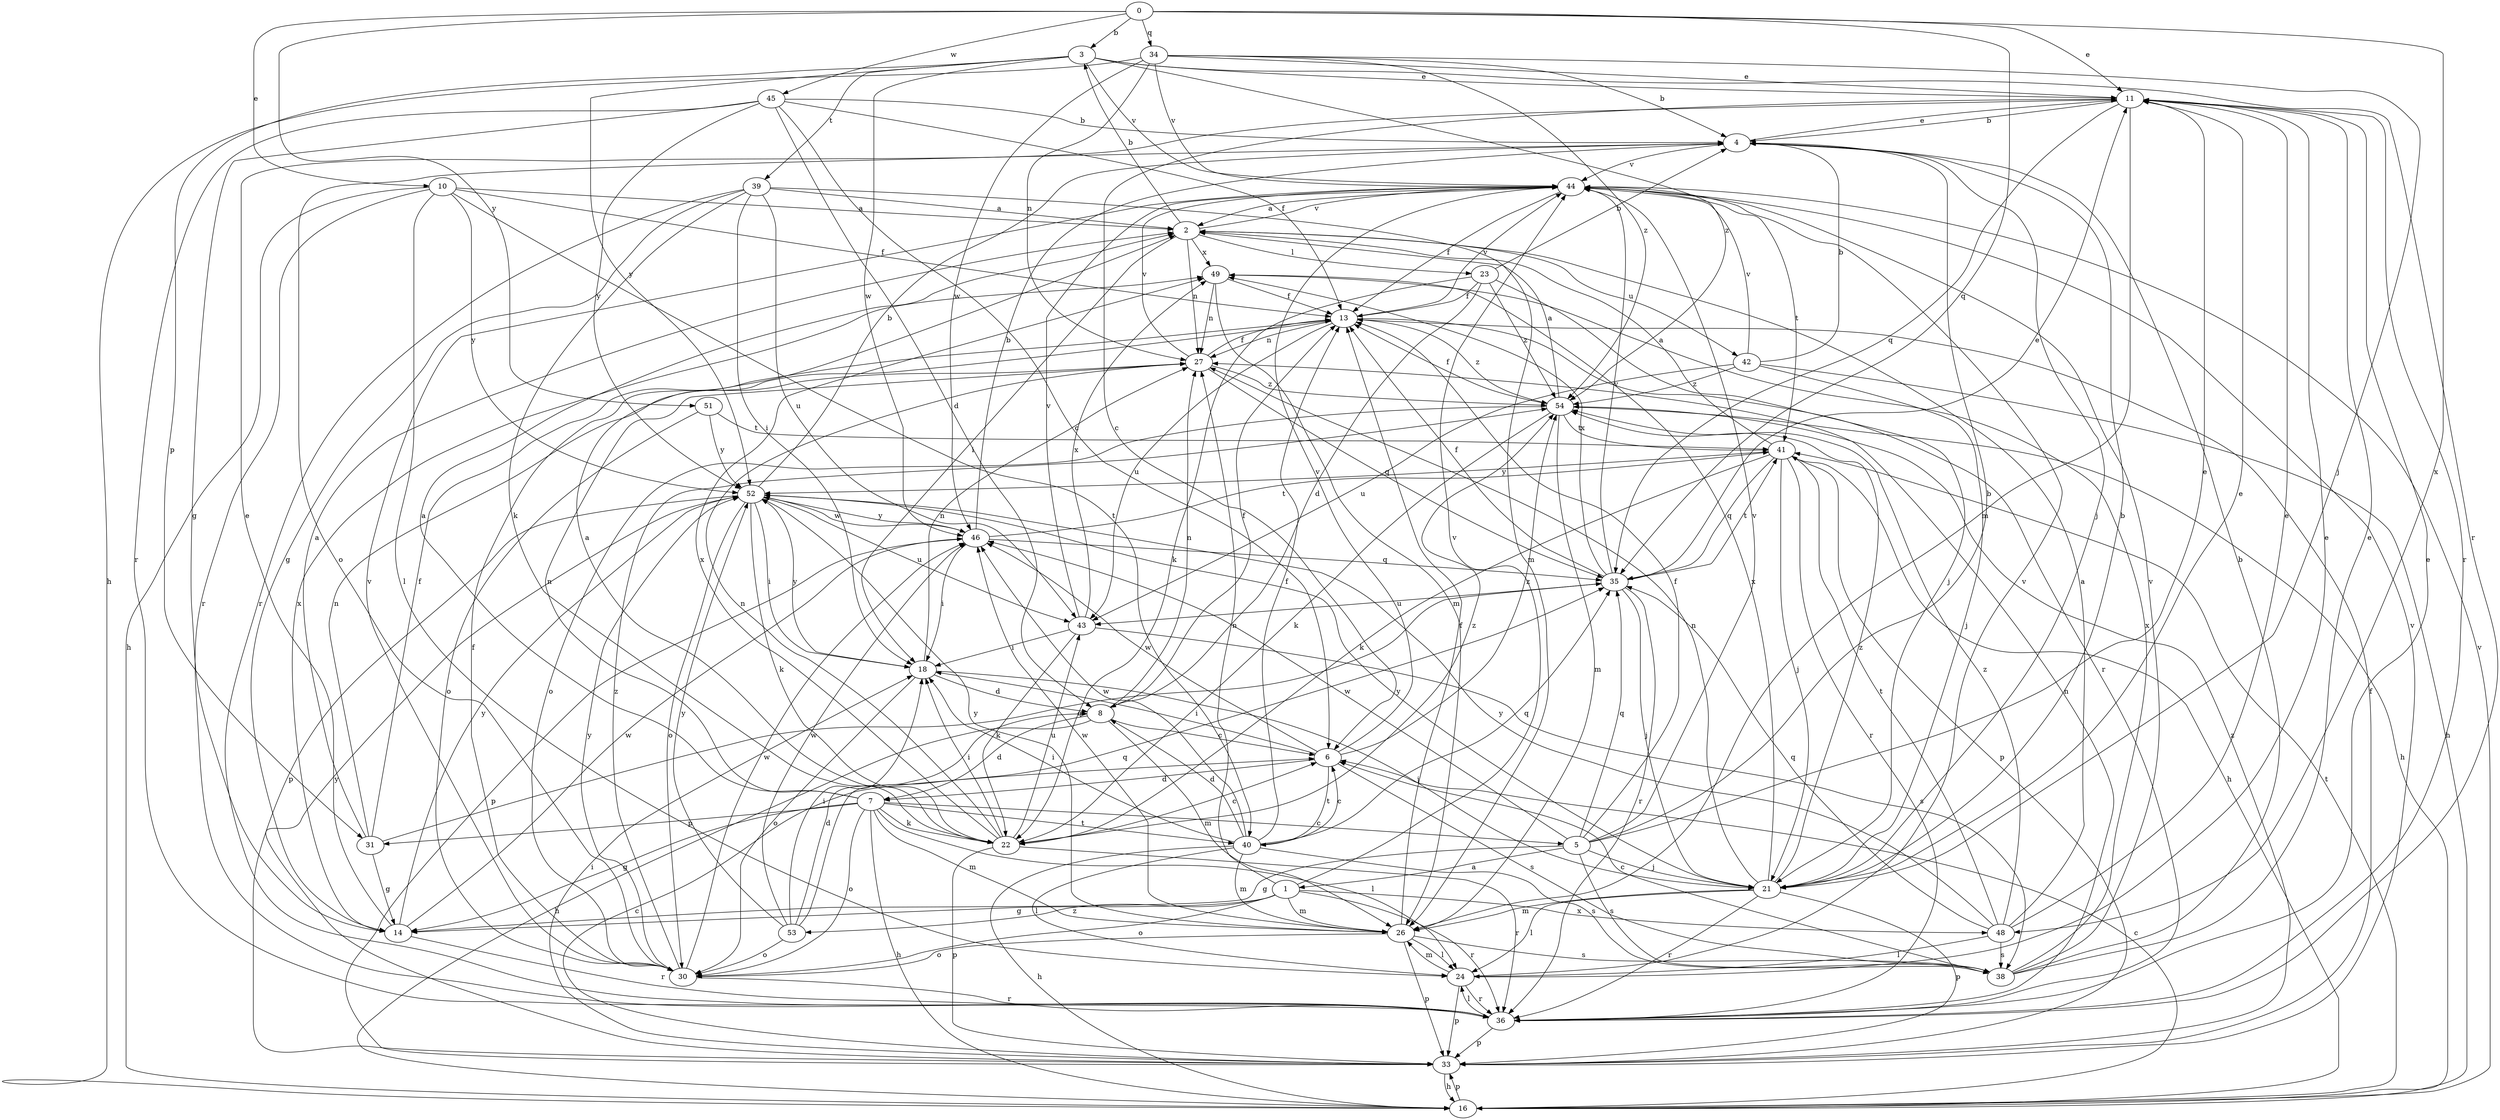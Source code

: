 strict digraph  {
0;
1;
2;
3;
4;
5;
6;
7;
8;
10;
11;
13;
14;
16;
18;
21;
22;
23;
24;
26;
27;
30;
31;
33;
34;
35;
36;
38;
39;
40;
41;
42;
43;
44;
45;
46;
48;
49;
51;
52;
53;
54;
0 -> 3  [label=b];
0 -> 10  [label=e];
0 -> 11  [label=e];
0 -> 34  [label=q];
0 -> 35  [label=q];
0 -> 45  [label=w];
0 -> 48  [label=x];
0 -> 51  [label=y];
1 -> 14  [label=g];
1 -> 26  [label=m];
1 -> 27  [label=n];
1 -> 30  [label=o];
1 -> 36  [label=r];
1 -> 44  [label=v];
1 -> 48  [label=x];
1 -> 53  [label=z];
2 -> 3  [label=b];
2 -> 18  [label=i];
2 -> 23  [label=l];
2 -> 27  [label=n];
2 -> 42  [label=u];
2 -> 44  [label=v];
2 -> 49  [label=x];
3 -> 11  [label=e];
3 -> 31  [label=p];
3 -> 36  [label=r];
3 -> 39  [label=t];
3 -> 44  [label=v];
3 -> 46  [label=w];
3 -> 52  [label=y];
3 -> 54  [label=z];
4 -> 11  [label=e];
4 -> 21  [label=j];
4 -> 30  [label=o];
4 -> 44  [label=v];
5 -> 1  [label=a];
5 -> 4  [label=b];
5 -> 11  [label=e];
5 -> 13  [label=f];
5 -> 14  [label=g];
5 -> 21  [label=j];
5 -> 35  [label=q];
5 -> 38  [label=s];
5 -> 44  [label=v];
5 -> 46  [label=w];
6 -> 7  [label=d];
6 -> 18  [label=i];
6 -> 38  [label=s];
6 -> 40  [label=t];
6 -> 44  [label=v];
6 -> 46  [label=w];
6 -> 54  [label=z];
7 -> 2  [label=a];
7 -> 5  [label=c];
7 -> 14  [label=g];
7 -> 16  [label=h];
7 -> 22  [label=k];
7 -> 24  [label=l];
7 -> 26  [label=m];
7 -> 27  [label=n];
7 -> 30  [label=o];
7 -> 31  [label=p];
7 -> 40  [label=t];
8 -> 6  [label=c];
8 -> 7  [label=d];
8 -> 13  [label=f];
8 -> 16  [label=h];
8 -> 26  [label=m];
8 -> 27  [label=n];
10 -> 2  [label=a];
10 -> 13  [label=f];
10 -> 16  [label=h];
10 -> 24  [label=l];
10 -> 36  [label=r];
10 -> 40  [label=t];
10 -> 52  [label=y];
11 -> 4  [label=b];
11 -> 6  [label=c];
11 -> 26  [label=m];
11 -> 35  [label=q];
11 -> 36  [label=r];
13 -> 27  [label=n];
13 -> 36  [label=r];
13 -> 43  [label=u];
13 -> 44  [label=v];
13 -> 54  [label=z];
14 -> 11  [label=e];
14 -> 36  [label=r];
14 -> 46  [label=w];
14 -> 49  [label=x];
14 -> 52  [label=y];
16 -> 6  [label=c];
16 -> 33  [label=p];
16 -> 41  [label=t];
16 -> 44  [label=v];
18 -> 8  [label=d];
18 -> 21  [label=j];
18 -> 27  [label=n];
18 -> 30  [label=o];
18 -> 52  [label=y];
21 -> 4  [label=b];
21 -> 11  [label=e];
21 -> 24  [label=l];
21 -> 26  [label=m];
21 -> 27  [label=n];
21 -> 33  [label=p];
21 -> 36  [label=r];
21 -> 49  [label=x];
21 -> 52  [label=y];
21 -> 54  [label=z];
22 -> 2  [label=a];
22 -> 6  [label=c];
22 -> 18  [label=i];
22 -> 27  [label=n];
22 -> 33  [label=p];
22 -> 36  [label=r];
22 -> 43  [label=u];
22 -> 49  [label=x];
22 -> 54  [label=z];
23 -> 4  [label=b];
23 -> 8  [label=d];
23 -> 13  [label=f];
23 -> 21  [label=j];
23 -> 22  [label=k];
23 -> 54  [label=z];
24 -> 11  [label=e];
24 -> 26  [label=m];
24 -> 33  [label=p];
24 -> 36  [label=r];
24 -> 44  [label=v];
26 -> 13  [label=f];
26 -> 24  [label=l];
26 -> 30  [label=o];
26 -> 33  [label=p];
26 -> 38  [label=s];
26 -> 46  [label=w];
26 -> 52  [label=y];
27 -> 13  [label=f];
27 -> 35  [label=q];
27 -> 44  [label=v];
27 -> 54  [label=z];
30 -> 13  [label=f];
30 -> 36  [label=r];
30 -> 44  [label=v];
30 -> 46  [label=w];
30 -> 52  [label=y];
30 -> 54  [label=z];
31 -> 2  [label=a];
31 -> 13  [label=f];
31 -> 14  [label=g];
31 -> 27  [label=n];
31 -> 35  [label=q];
33 -> 6  [label=c];
33 -> 13  [label=f];
33 -> 16  [label=h];
33 -> 18  [label=i];
33 -> 44  [label=v];
33 -> 52  [label=y];
33 -> 54  [label=z];
34 -> 4  [label=b];
34 -> 11  [label=e];
34 -> 16  [label=h];
34 -> 21  [label=j];
34 -> 27  [label=n];
34 -> 44  [label=v];
34 -> 46  [label=w];
34 -> 54  [label=z];
35 -> 11  [label=e];
35 -> 13  [label=f];
35 -> 21  [label=j];
35 -> 36  [label=r];
35 -> 41  [label=t];
35 -> 43  [label=u];
35 -> 44  [label=v];
35 -> 49  [label=x];
36 -> 11  [label=e];
36 -> 24  [label=l];
36 -> 27  [label=n];
36 -> 33  [label=p];
38 -> 4  [label=b];
38 -> 6  [label=c];
38 -> 11  [label=e];
38 -> 44  [label=v];
38 -> 49  [label=x];
39 -> 2  [label=a];
39 -> 14  [label=g];
39 -> 18  [label=i];
39 -> 22  [label=k];
39 -> 26  [label=m];
39 -> 36  [label=r];
39 -> 43  [label=u];
40 -> 6  [label=c];
40 -> 8  [label=d];
40 -> 13  [label=f];
40 -> 16  [label=h];
40 -> 18  [label=i];
40 -> 24  [label=l];
40 -> 26  [label=m];
40 -> 35  [label=q];
40 -> 38  [label=s];
40 -> 46  [label=w];
41 -> 2  [label=a];
41 -> 16  [label=h];
41 -> 21  [label=j];
41 -> 22  [label=k];
41 -> 33  [label=p];
41 -> 35  [label=q];
41 -> 36  [label=r];
41 -> 52  [label=y];
42 -> 4  [label=b];
42 -> 16  [label=h];
42 -> 21  [label=j];
42 -> 43  [label=u];
42 -> 44  [label=v];
42 -> 54  [label=z];
43 -> 18  [label=i];
43 -> 22  [label=k];
43 -> 38  [label=s];
43 -> 44  [label=v];
43 -> 49  [label=x];
44 -> 2  [label=a];
44 -> 13  [label=f];
44 -> 41  [label=t];
45 -> 4  [label=b];
45 -> 6  [label=c];
45 -> 8  [label=d];
45 -> 13  [label=f];
45 -> 14  [label=g];
45 -> 36  [label=r];
45 -> 52  [label=y];
46 -> 4  [label=b];
46 -> 18  [label=i];
46 -> 33  [label=p];
46 -> 35  [label=q];
46 -> 41  [label=t];
46 -> 52  [label=y];
48 -> 2  [label=a];
48 -> 11  [label=e];
48 -> 24  [label=l];
48 -> 35  [label=q];
48 -> 38  [label=s];
48 -> 41  [label=t];
48 -> 52  [label=y];
48 -> 54  [label=z];
49 -> 13  [label=f];
49 -> 26  [label=m];
49 -> 27  [label=n];
51 -> 30  [label=o];
51 -> 41  [label=t];
51 -> 52  [label=y];
52 -> 4  [label=b];
52 -> 18  [label=i];
52 -> 22  [label=k];
52 -> 30  [label=o];
52 -> 33  [label=p];
52 -> 43  [label=u];
52 -> 46  [label=w];
53 -> 8  [label=d];
53 -> 18  [label=i];
53 -> 30  [label=o];
53 -> 35  [label=q];
53 -> 46  [label=w];
53 -> 52  [label=y];
54 -> 2  [label=a];
54 -> 13  [label=f];
54 -> 16  [label=h];
54 -> 22  [label=k];
54 -> 26  [label=m];
54 -> 30  [label=o];
54 -> 41  [label=t];
}
